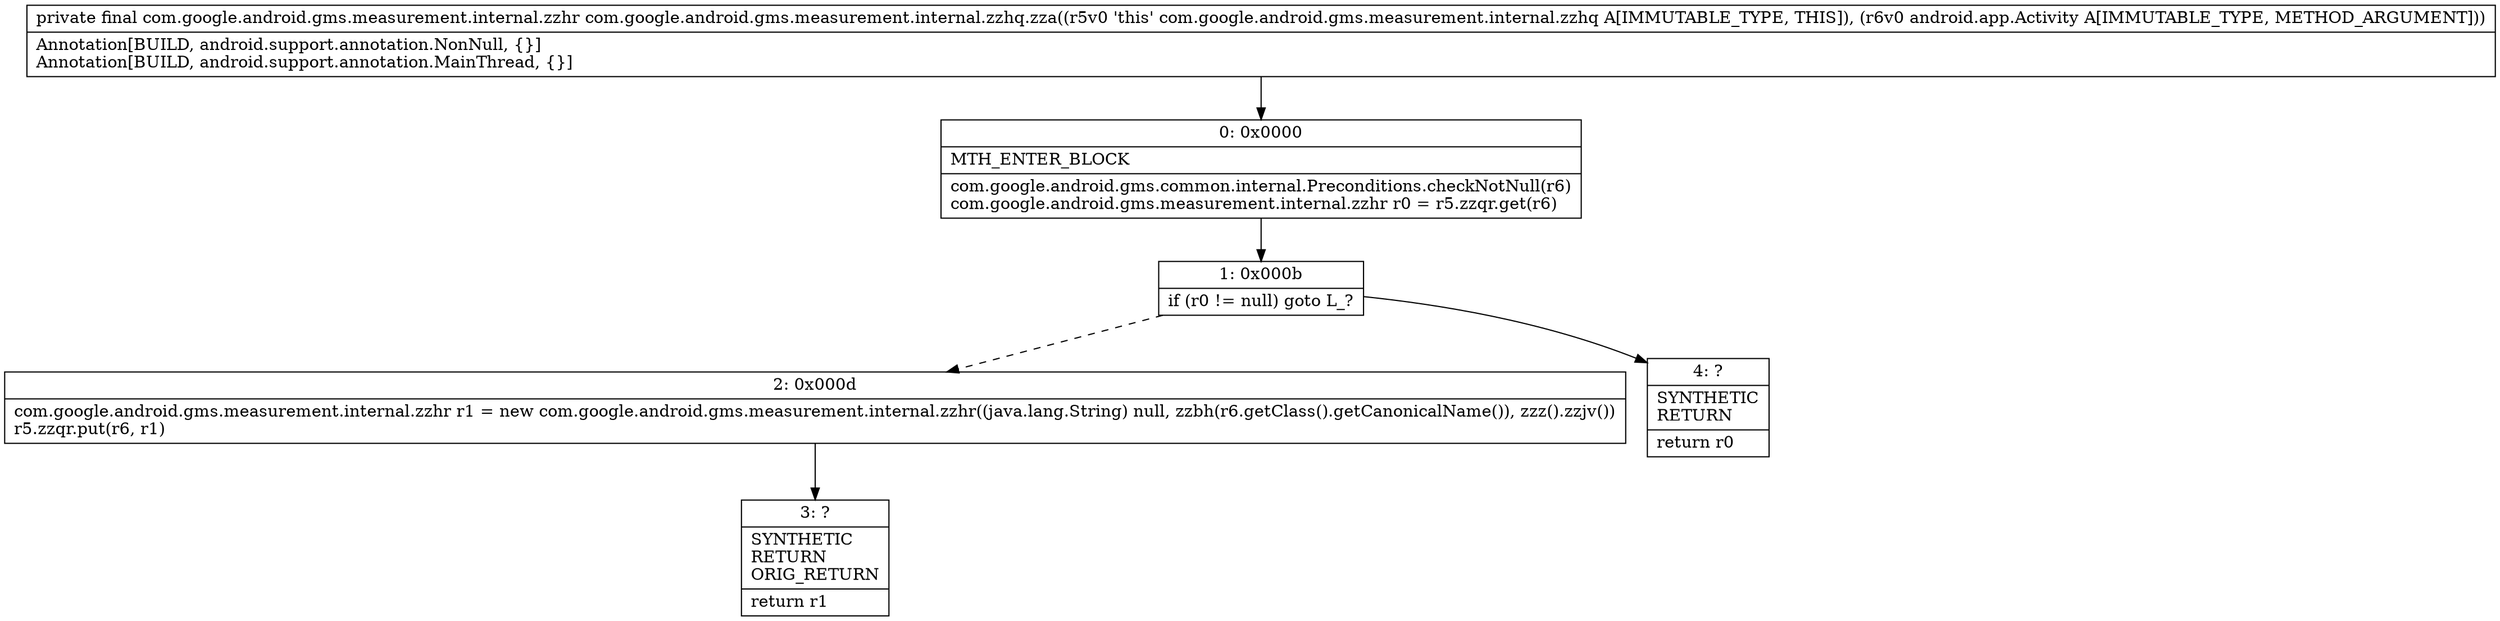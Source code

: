digraph "CFG forcom.google.android.gms.measurement.internal.zzhq.zza(Landroid\/app\/Activity;)Lcom\/google\/android\/gms\/measurement\/internal\/zzhr;" {
Node_0 [shape=record,label="{0\:\ 0x0000|MTH_ENTER_BLOCK\l|com.google.android.gms.common.internal.Preconditions.checkNotNull(r6)\lcom.google.android.gms.measurement.internal.zzhr r0 = r5.zzqr.get(r6)\l}"];
Node_1 [shape=record,label="{1\:\ 0x000b|if (r0 != null) goto L_?\l}"];
Node_2 [shape=record,label="{2\:\ 0x000d|com.google.android.gms.measurement.internal.zzhr r1 = new com.google.android.gms.measurement.internal.zzhr((java.lang.String) null, zzbh(r6.getClass().getCanonicalName()), zzz().zzjv())\lr5.zzqr.put(r6, r1)\l}"];
Node_3 [shape=record,label="{3\:\ ?|SYNTHETIC\lRETURN\lORIG_RETURN\l|return r1\l}"];
Node_4 [shape=record,label="{4\:\ ?|SYNTHETIC\lRETURN\l|return r0\l}"];
MethodNode[shape=record,label="{private final com.google.android.gms.measurement.internal.zzhr com.google.android.gms.measurement.internal.zzhq.zza((r5v0 'this' com.google.android.gms.measurement.internal.zzhq A[IMMUTABLE_TYPE, THIS]), (r6v0 android.app.Activity A[IMMUTABLE_TYPE, METHOD_ARGUMENT]))  | Annotation[BUILD, android.support.annotation.NonNull, \{\}]\lAnnotation[BUILD, android.support.annotation.MainThread, \{\}]\l}"];
MethodNode -> Node_0;
Node_0 -> Node_1;
Node_1 -> Node_2[style=dashed];
Node_1 -> Node_4;
Node_2 -> Node_3;
}

